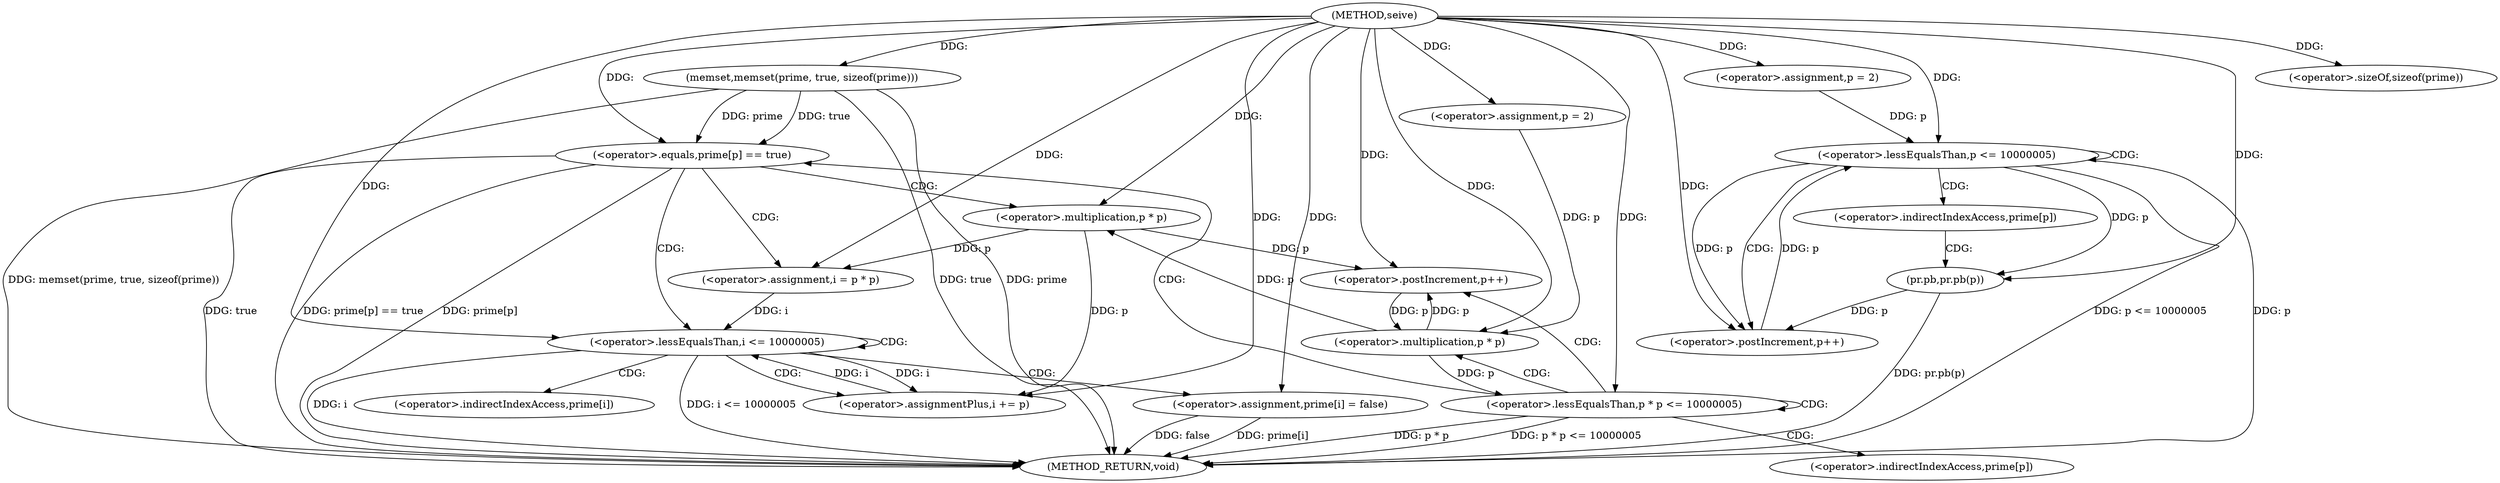 digraph "seive" {  
"1000131" [label = "(METHOD,seive)" ]
"1000192" [label = "(METHOD_RETURN,void)" ]
"1000133" [label = "(memset,memset(prime, true, sizeof(prime)))" ]
"1000140" [label = "(<operator>.assignment,p = 2)" ]
"1000143" [label = "(<operator>.lessEqualsThan,p * p <= 10000005)" ]
"1000148" [label = "(<operator>.postIncrement,p++)" ]
"1000178" [label = "(<operator>.assignment,p = 2)" ]
"1000181" [label = "(<operator>.lessEqualsThan,p <= 10000005)" ]
"1000184" [label = "(<operator>.postIncrement,p++)" ]
"1000136" [label = "(<operator>.sizeOf,sizeof(prime))" ]
"1000190" [label = "(pr.pb,pr.pb(p))" ]
"1000144" [label = "(<operator>.multiplication,p * p)" ]
"1000152" [label = "(<operator>.equals,prime[p] == true)" ]
"1000160" [label = "(<operator>.assignment,i = p * p)" ]
"1000165" [label = "(<operator>.lessEqualsThan,i <= 10000005)" ]
"1000168" [label = "(<operator>.assignmentPlus,i += p)" ]
"1000171" [label = "(<operator>.assignment,prime[i] = false)" ]
"1000162" [label = "(<operator>.multiplication,p * p)" ]
"1000187" [label = "(<operator>.indirectIndexAccess,prime[p])" ]
"1000153" [label = "(<operator>.indirectIndexAccess,prime[p])" ]
"1000172" [label = "(<operator>.indirectIndexAccess,prime[i])" ]
  "1000133" -> "1000192"  [ label = "DDG: prime"] 
  "1000133" -> "1000192"  [ label = "DDG: true"] 
  "1000133" -> "1000192"  [ label = "DDG: memset(prime, true, sizeof(prime))"] 
  "1000143" -> "1000192"  [ label = "DDG: p * p"] 
  "1000143" -> "1000192"  [ label = "DDG: p * p <= 10000005"] 
  "1000181" -> "1000192"  [ label = "DDG: p"] 
  "1000181" -> "1000192"  [ label = "DDG: p <= 10000005"] 
  "1000190" -> "1000192"  [ label = "DDG: pr.pb(p)"] 
  "1000152" -> "1000192"  [ label = "DDG: prime[p]"] 
  "1000152" -> "1000192"  [ label = "DDG: true"] 
  "1000152" -> "1000192"  [ label = "DDG: prime[p] == true"] 
  "1000165" -> "1000192"  [ label = "DDG: i"] 
  "1000165" -> "1000192"  [ label = "DDG: i <= 10000005"] 
  "1000171" -> "1000192"  [ label = "DDG: prime[i]"] 
  "1000171" -> "1000192"  [ label = "DDG: false"] 
  "1000131" -> "1000133"  [ label = "DDG: "] 
  "1000131" -> "1000140"  [ label = "DDG: "] 
  "1000131" -> "1000178"  [ label = "DDG: "] 
  "1000131" -> "1000136"  [ label = "DDG: "] 
  "1000144" -> "1000143"  [ label = "DDG: p"] 
  "1000131" -> "1000143"  [ label = "DDG: "] 
  "1000144" -> "1000148"  [ label = "DDG: p"] 
  "1000162" -> "1000148"  [ label = "DDG: p"] 
  "1000131" -> "1000148"  [ label = "DDG: "] 
  "1000178" -> "1000181"  [ label = "DDG: p"] 
  "1000184" -> "1000181"  [ label = "DDG: p"] 
  "1000131" -> "1000181"  [ label = "DDG: "] 
  "1000181" -> "1000184"  [ label = "DDG: p"] 
  "1000190" -> "1000184"  [ label = "DDG: p"] 
  "1000131" -> "1000184"  [ label = "DDG: "] 
  "1000140" -> "1000144"  [ label = "DDG: p"] 
  "1000148" -> "1000144"  [ label = "DDG: p"] 
  "1000131" -> "1000144"  [ label = "DDG: "] 
  "1000181" -> "1000190"  [ label = "DDG: p"] 
  "1000131" -> "1000190"  [ label = "DDG: "] 
  "1000133" -> "1000152"  [ label = "DDG: prime"] 
  "1000133" -> "1000152"  [ label = "DDG: true"] 
  "1000131" -> "1000152"  [ label = "DDG: "] 
  "1000162" -> "1000160"  [ label = "DDG: p"] 
  "1000162" -> "1000168"  [ label = "DDG: p"] 
  "1000131" -> "1000168"  [ label = "DDG: "] 
  "1000131" -> "1000171"  [ label = "DDG: "] 
  "1000131" -> "1000160"  [ label = "DDG: "] 
  "1000160" -> "1000165"  [ label = "DDG: i"] 
  "1000168" -> "1000165"  [ label = "DDG: i"] 
  "1000131" -> "1000165"  [ label = "DDG: "] 
  "1000165" -> "1000168"  [ label = "DDG: i"] 
  "1000144" -> "1000162"  [ label = "DDG: p"] 
  "1000131" -> "1000162"  [ label = "DDG: "] 
  "1000143" -> "1000153"  [ label = "CDG: "] 
  "1000143" -> "1000143"  [ label = "CDG: "] 
  "1000143" -> "1000152"  [ label = "CDG: "] 
  "1000143" -> "1000148"  [ label = "CDG: "] 
  "1000143" -> "1000144"  [ label = "CDG: "] 
  "1000181" -> "1000184"  [ label = "CDG: "] 
  "1000181" -> "1000187"  [ label = "CDG: "] 
  "1000181" -> "1000181"  [ label = "CDG: "] 
  "1000187" -> "1000190"  [ label = "CDG: "] 
  "1000152" -> "1000160"  [ label = "CDG: "] 
  "1000152" -> "1000162"  [ label = "CDG: "] 
  "1000152" -> "1000165"  [ label = "CDG: "] 
  "1000165" -> "1000168"  [ label = "CDG: "] 
  "1000165" -> "1000171"  [ label = "CDG: "] 
  "1000165" -> "1000165"  [ label = "CDG: "] 
  "1000165" -> "1000172"  [ label = "CDG: "] 
}
